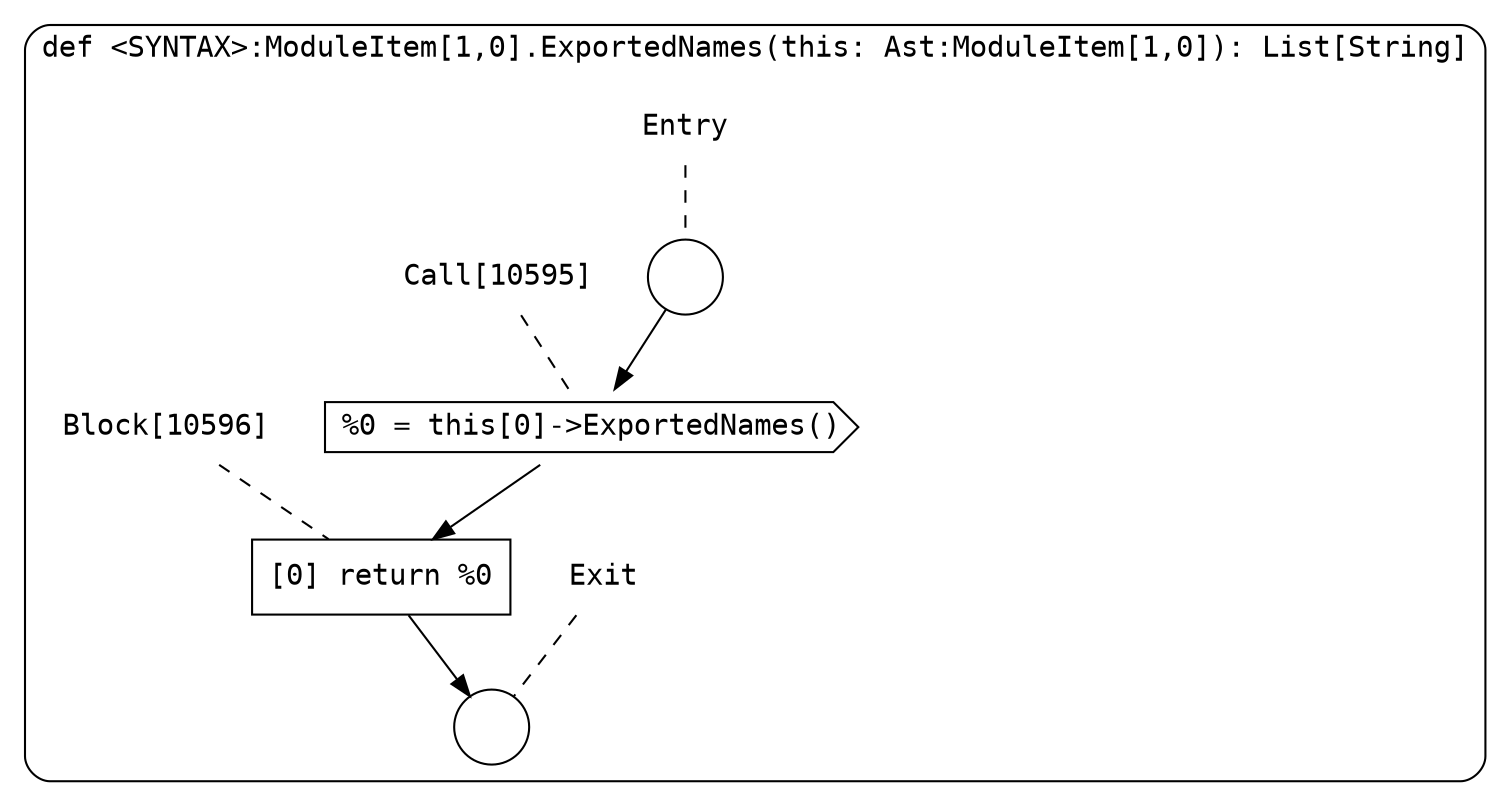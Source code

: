 digraph {
  graph [fontname = "Consolas"]
  node [fontname = "Consolas"]
  edge [fontname = "Consolas"]
  subgraph cluster1937 {
    label = "def <SYNTAX>:ModuleItem[1,0].ExportedNames(this: Ast:ModuleItem[1,0]): List[String]"
    style = rounded
    cluster1937_entry_name [shape=none, label=<<font color="black">Entry</font>>]
    cluster1937_entry_name -> cluster1937_entry [arrowhead=none, color="black", style=dashed]
    cluster1937_entry [shape=circle label=" " color="black" fillcolor="white" style=filled]
    cluster1937_entry -> node10595 [color="black"]
    cluster1937_exit_name [shape=none, label=<<font color="black">Exit</font>>]
    cluster1937_exit_name -> cluster1937_exit [arrowhead=none, color="black", style=dashed]
    cluster1937_exit [shape=circle label=" " color="black" fillcolor="white" style=filled]
    node10595_name [shape=none, label=<<font color="black">Call[10595]</font>>]
    node10595_name -> node10595 [arrowhead=none, color="black", style=dashed]
    node10595 [shape=cds, label=<<font color="black">%0 = this[0]-&gt;ExportedNames()</font>> color="black" fillcolor="white", style=filled]
    node10595 -> node10596 [color="black"]
    node10596_name [shape=none, label=<<font color="black">Block[10596]</font>>]
    node10596_name -> node10596 [arrowhead=none, color="black", style=dashed]
    node10596 [shape=box, label=<<font color="black">[0] return %0<BR ALIGN="LEFT"/></font>> color="black" fillcolor="white", style=filled]
    node10596 -> cluster1937_exit [color="black"]
  }
}